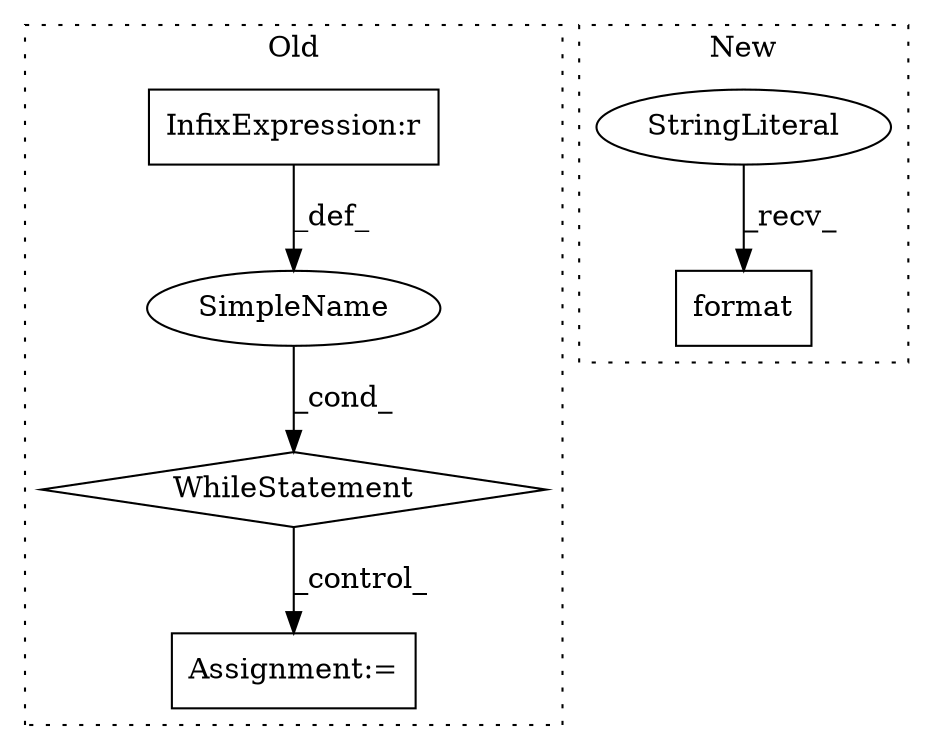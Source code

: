 digraph G {
subgraph cluster0 {
1 [label="WhileStatement" a="61" s="4920,4960" l="7,2" shape="diamond"];
4 [label="Assignment:=" a="7" s="5523" l="1" shape="box"];
5 [label="SimpleName" a="42" s="" l="" shape="ellipse"];
6 [label="InfixExpression:r" a="27" s="4946" l="3" shape="box"];
label = "Old";
style="dotted";
}
subgraph cluster1 {
2 [label="format" a="32" s="5329,5348" l="7,1" shape="box"];
3 [label="StringLiteral" a="45" s="5300" l="28" shape="ellipse"];
label = "New";
style="dotted";
}
1 -> 4 [label="_control_"];
3 -> 2 [label="_recv_"];
5 -> 1 [label="_cond_"];
6 -> 5 [label="_def_"];
}